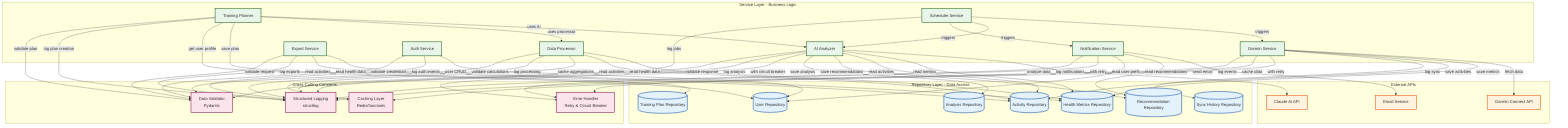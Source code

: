 %% Service Interaction Patterns Diagram
%% Shows how services interact with each other and handle cross-cutting concerns

graph TB
    %% ========================================
    %% Service Layer
    %% ========================================
    subgraph ServiceLayer["Service Layer - Business Logic"]
        GarminSvc[Garmin Service]
        AISvc[AI Analyzer]
        DataProc[Data Processor]
        TrainPlan[Training Planner]
        NotifSvc[Notification Service]
        SchedSvc[Scheduler Service]
        ExportSvc[Export Service]
        AuthSvc[Auth Service]
    end

    %% ========================================
    %% Repository Layer
    %% ========================================
    subgraph RepositoryLayer["Repository Layer - Data Access"]
        UserRepo[(User Repository)]
        HealthRepo[(Health Metrics Repository)]
        ActivityRepo[(Activity Repository)]
        RecoRepo[(Recommendation Repository)]
        TrainingRepo[(Training Plan Repository)]
        SyncRepo[(Sync History Repository)]
        AnalysisRepo[(Analysis Repository)]
    end

    %% ========================================
    %% External Services
    %% ========================================
    subgraph ExternalAPIs["External APIs"]
        GarminAPI[Garmin Connect API]
        ClaudeAPI[Claude AI API]
        EmailAPI[Email Service]
    end

    %% ========================================
    %% Cross-Cutting Concerns
    %% ========================================
    subgraph CrossCutting["Cross-Cutting Concerns"]
        Logger[Structured Logging<br/>structlog]
        Cache[Caching Layer<br/>Redis/functools]
        ErrorHandler[Error Handler<br/>Retry & Circuit Breaker]
        Validator[Data Validator<br/>Pydantic]
    end

    %% ========================================
    %% Service Dependencies
    %% ========================================

    %% GarminService interactions
    GarminSvc -->|fetch data| GarminAPI
    GarminSvc -->|save metrics| HealthRepo
    GarminSvc -->|save activities| ActivityRepo
    GarminSvc -->|log sync| SyncRepo
    GarminSvc -->|with retry| ErrorHandler
    GarminSvc -->|cache data| Cache
    GarminSvc -->|log events| Logger

    %% AIAnalyzer interactions
    AISvc -->|analyze data| ClaudeAPI
    AISvc -->|read metrics| HealthRepo
    AISvc -->|read activities| ActivityRepo
    AISvc -->|save recommendations| RecoRepo
    AISvc -->|save analysis| AnalysisRepo
    AISvc -->|with circuit breaker| ErrorHandler
    AISvc -->|log analysis| Logger
    AISvc -->|validate response| Validator

    %% DataProcessor interactions
    DataProc -->|read health data| HealthRepo
    DataProc -->|read activities| ActivityRepo
    DataProc -->|cache aggregations| Cache
    DataProc -->|log processing| Logger
    DataProc -->|validate calculations| Validator

    %% TrainingPlanner interactions
    TrainPlan -->|uses AI| AISvc
    TrainPlan -->|uses processor| DataProc
    TrainPlan -->|save plan| TrainingRepo
    TrainPlan -->|get user profile| UserRepo
    TrainPlan -->|log plan creation| Logger
    TrainPlan -->|validate plan| Validator

    %% NotificationService interactions
    NotifSvc -->|send email| EmailAPI
    NotifSvc -->|read recommendations| RecoRepo
    NotifSvc -->|read user prefs| UserRepo
    NotifSvc -->|with retry| ErrorHandler
    NotifSvc -->|log notifications| Logger

    %% SchedulerService interactions
    SchedSvc -->|triggers| GarminSvc
    SchedSvc -->|triggers| AISvc
    SchedSvc -->|triggers| NotifSvc
    SchedSvc -->|log jobs| Logger

    %% ExportService interactions
    ExportSvc -->|read health data| HealthRepo
    ExportSvc -->|read activities| ActivityRepo
    ExportSvc -->|log exports| Logger
    ExportSvc -->|validate request| Validator

    %% AuthService interactions
    AuthSvc -->|user CRUD| UserRepo
    AuthSvc -->|log auth events| Logger
    AuthSvc -->|validate credentials| Validator

    %% ========================================
    %% Styling
    %% ========================================
    classDef serviceClass fill:#e8f5e9,stroke:#1b5e20,stroke-width:2px
    classDef repoClass fill:#e3f2fd,stroke:#0d47a1,stroke-width:2px
    classDef externalClass fill:#fff3e0,stroke:#e65100,stroke-width:2px
    classDef crossClass fill:#fce4ec,stroke:#880e4f,stroke-width:2px

    class GarminSvc,AISvc,DataProc,TrainPlan,NotifSvc,SchedSvc,ExportSvc,AuthSvc serviceClass
    class UserRepo,HealthRepo,ActivityRepo,RecoRepo,TrainingRepo,SyncRepo,AnalysisRepo repoClass
    class GarminAPI,ClaudeAPI,EmailAPI externalClass
    class Logger,Cache,ErrorHandler,Validator crossClass